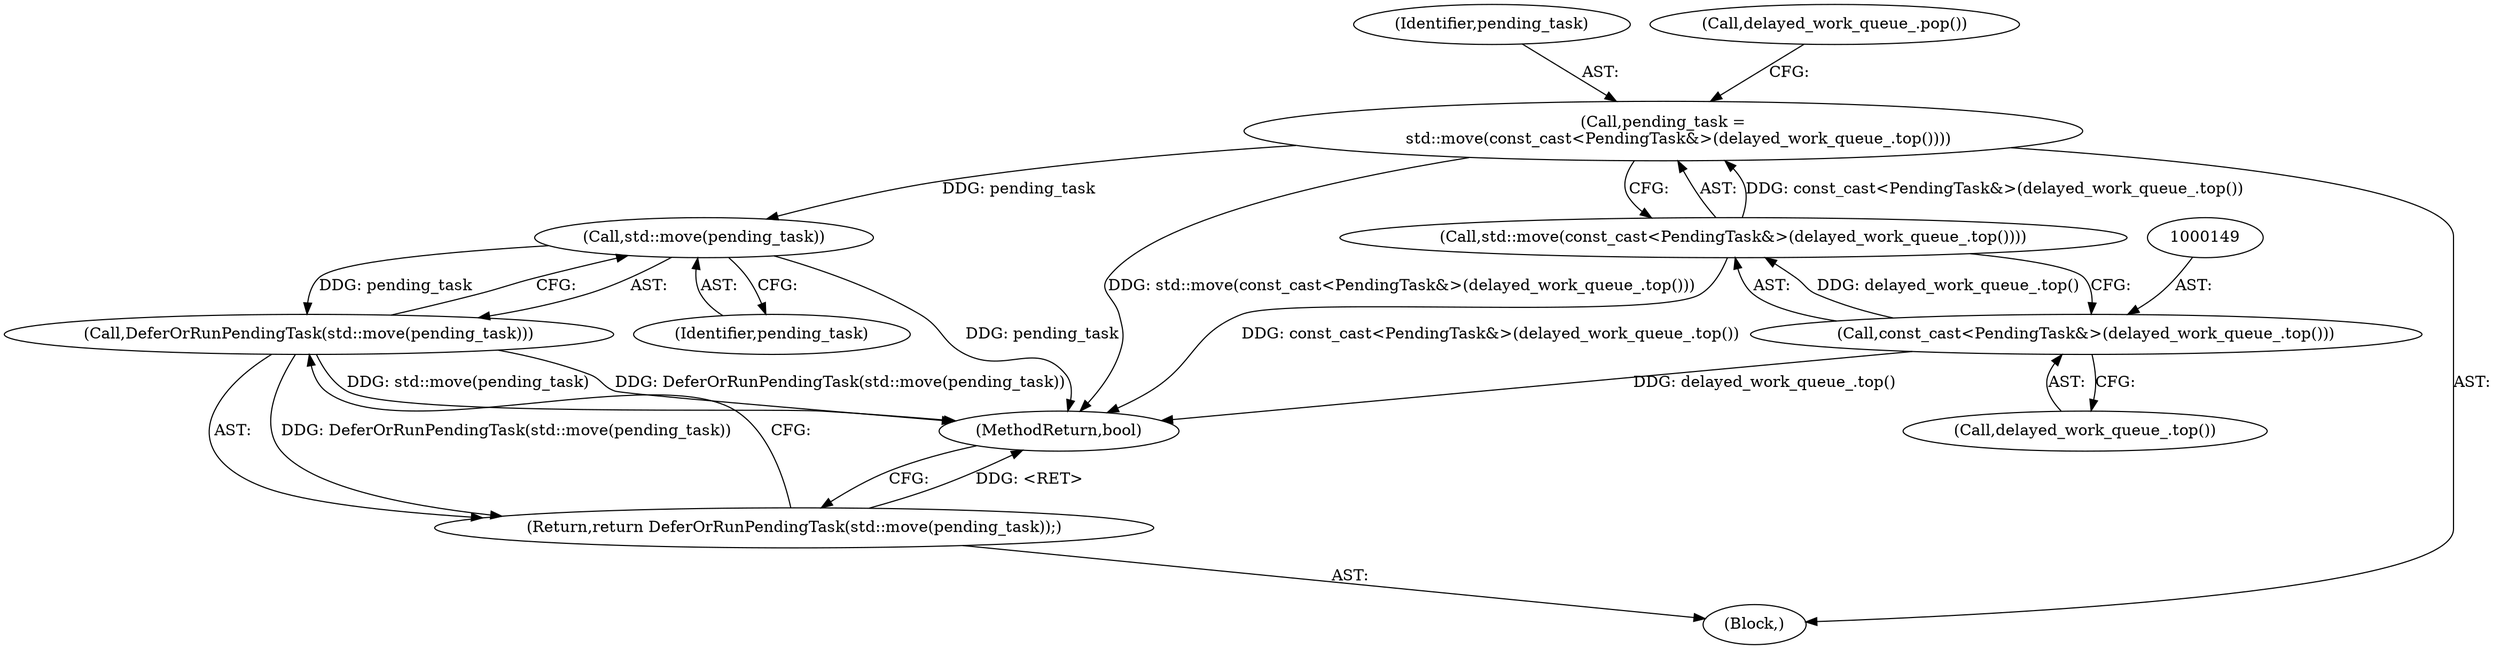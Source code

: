 digraph "0_Chrome_3ff403eecdd23a39853a4ebca52023fbba6c5d00@API" {
"1000162" [label="(Call,std::move(pending_task))"];
"1000145" [label="(Call,pending_task =\n      std::move(const_cast<PendingTask&>(delayed_work_queue_.top())))"];
"1000147" [label="(Call,std::move(const_cast<PendingTask&>(delayed_work_queue_.top())))"];
"1000148" [label="(Call,const_cast<PendingTask&>(delayed_work_queue_.top()))"];
"1000161" [label="(Call,DeferOrRunPendingTask(std::move(pending_task)))"];
"1000160" [label="(Return,return DeferOrRunPendingTask(std::move(pending_task));)"];
"1000103" [label="(Block,)"];
"1000147" [label="(Call,std::move(const_cast<PendingTask&>(delayed_work_queue_.top())))"];
"1000162" [label="(Call,std::move(pending_task))"];
"1000164" [label="(MethodReturn,bool)"];
"1000150" [label="(Call,delayed_work_queue_.top())"];
"1000161" [label="(Call,DeferOrRunPendingTask(std::move(pending_task)))"];
"1000146" [label="(Identifier,pending_task)"];
"1000148" [label="(Call,const_cast<PendingTask&>(delayed_work_queue_.top()))"];
"1000163" [label="(Identifier,pending_task)"];
"1000145" [label="(Call,pending_task =\n      std::move(const_cast<PendingTask&>(delayed_work_queue_.top())))"];
"1000151" [label="(Call,delayed_work_queue_.pop())"];
"1000160" [label="(Return,return DeferOrRunPendingTask(std::move(pending_task));)"];
"1000162" -> "1000161"  [label="AST: "];
"1000162" -> "1000163"  [label="CFG: "];
"1000163" -> "1000162"  [label="AST: "];
"1000161" -> "1000162"  [label="CFG: "];
"1000162" -> "1000164"  [label="DDG: pending_task"];
"1000162" -> "1000161"  [label="DDG: pending_task"];
"1000145" -> "1000162"  [label="DDG: pending_task"];
"1000145" -> "1000103"  [label="AST: "];
"1000145" -> "1000147"  [label="CFG: "];
"1000146" -> "1000145"  [label="AST: "];
"1000147" -> "1000145"  [label="AST: "];
"1000151" -> "1000145"  [label="CFG: "];
"1000145" -> "1000164"  [label="DDG: std::move(const_cast<PendingTask&>(delayed_work_queue_.top()))"];
"1000147" -> "1000145"  [label="DDG: const_cast<PendingTask&>(delayed_work_queue_.top())"];
"1000147" -> "1000148"  [label="CFG: "];
"1000148" -> "1000147"  [label="AST: "];
"1000147" -> "1000164"  [label="DDG: const_cast<PendingTask&>(delayed_work_queue_.top())"];
"1000148" -> "1000147"  [label="DDG: delayed_work_queue_.top()"];
"1000148" -> "1000150"  [label="CFG: "];
"1000149" -> "1000148"  [label="AST: "];
"1000150" -> "1000148"  [label="AST: "];
"1000148" -> "1000164"  [label="DDG: delayed_work_queue_.top()"];
"1000161" -> "1000160"  [label="AST: "];
"1000160" -> "1000161"  [label="CFG: "];
"1000161" -> "1000164"  [label="DDG: std::move(pending_task)"];
"1000161" -> "1000164"  [label="DDG: DeferOrRunPendingTask(std::move(pending_task))"];
"1000161" -> "1000160"  [label="DDG: DeferOrRunPendingTask(std::move(pending_task))"];
"1000160" -> "1000103"  [label="AST: "];
"1000164" -> "1000160"  [label="CFG: "];
"1000160" -> "1000164"  [label="DDG: <RET>"];
}
